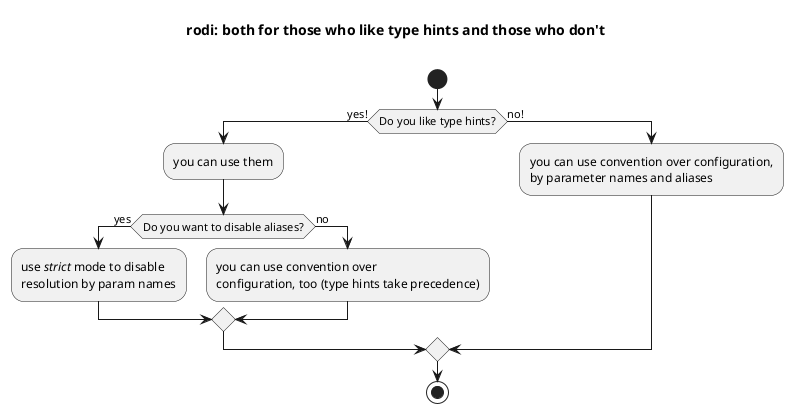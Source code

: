@startuml
title rodi: both for those who like type hints and those who don't\n
start

if (Do you like type hints?) then (yes!)
  :you can use them;
  if (Do you want to disable aliases?) then (yes)
    :use <i>strict</i> mode to disable 
    resolution by param names;
  else (no)
    :you can use convention over 
    configuration, too (type hints take precedence);
  endif
else (no!)
  :you can use convention over configuration,
  by parameter names and aliases;
endif

stop

@enduml